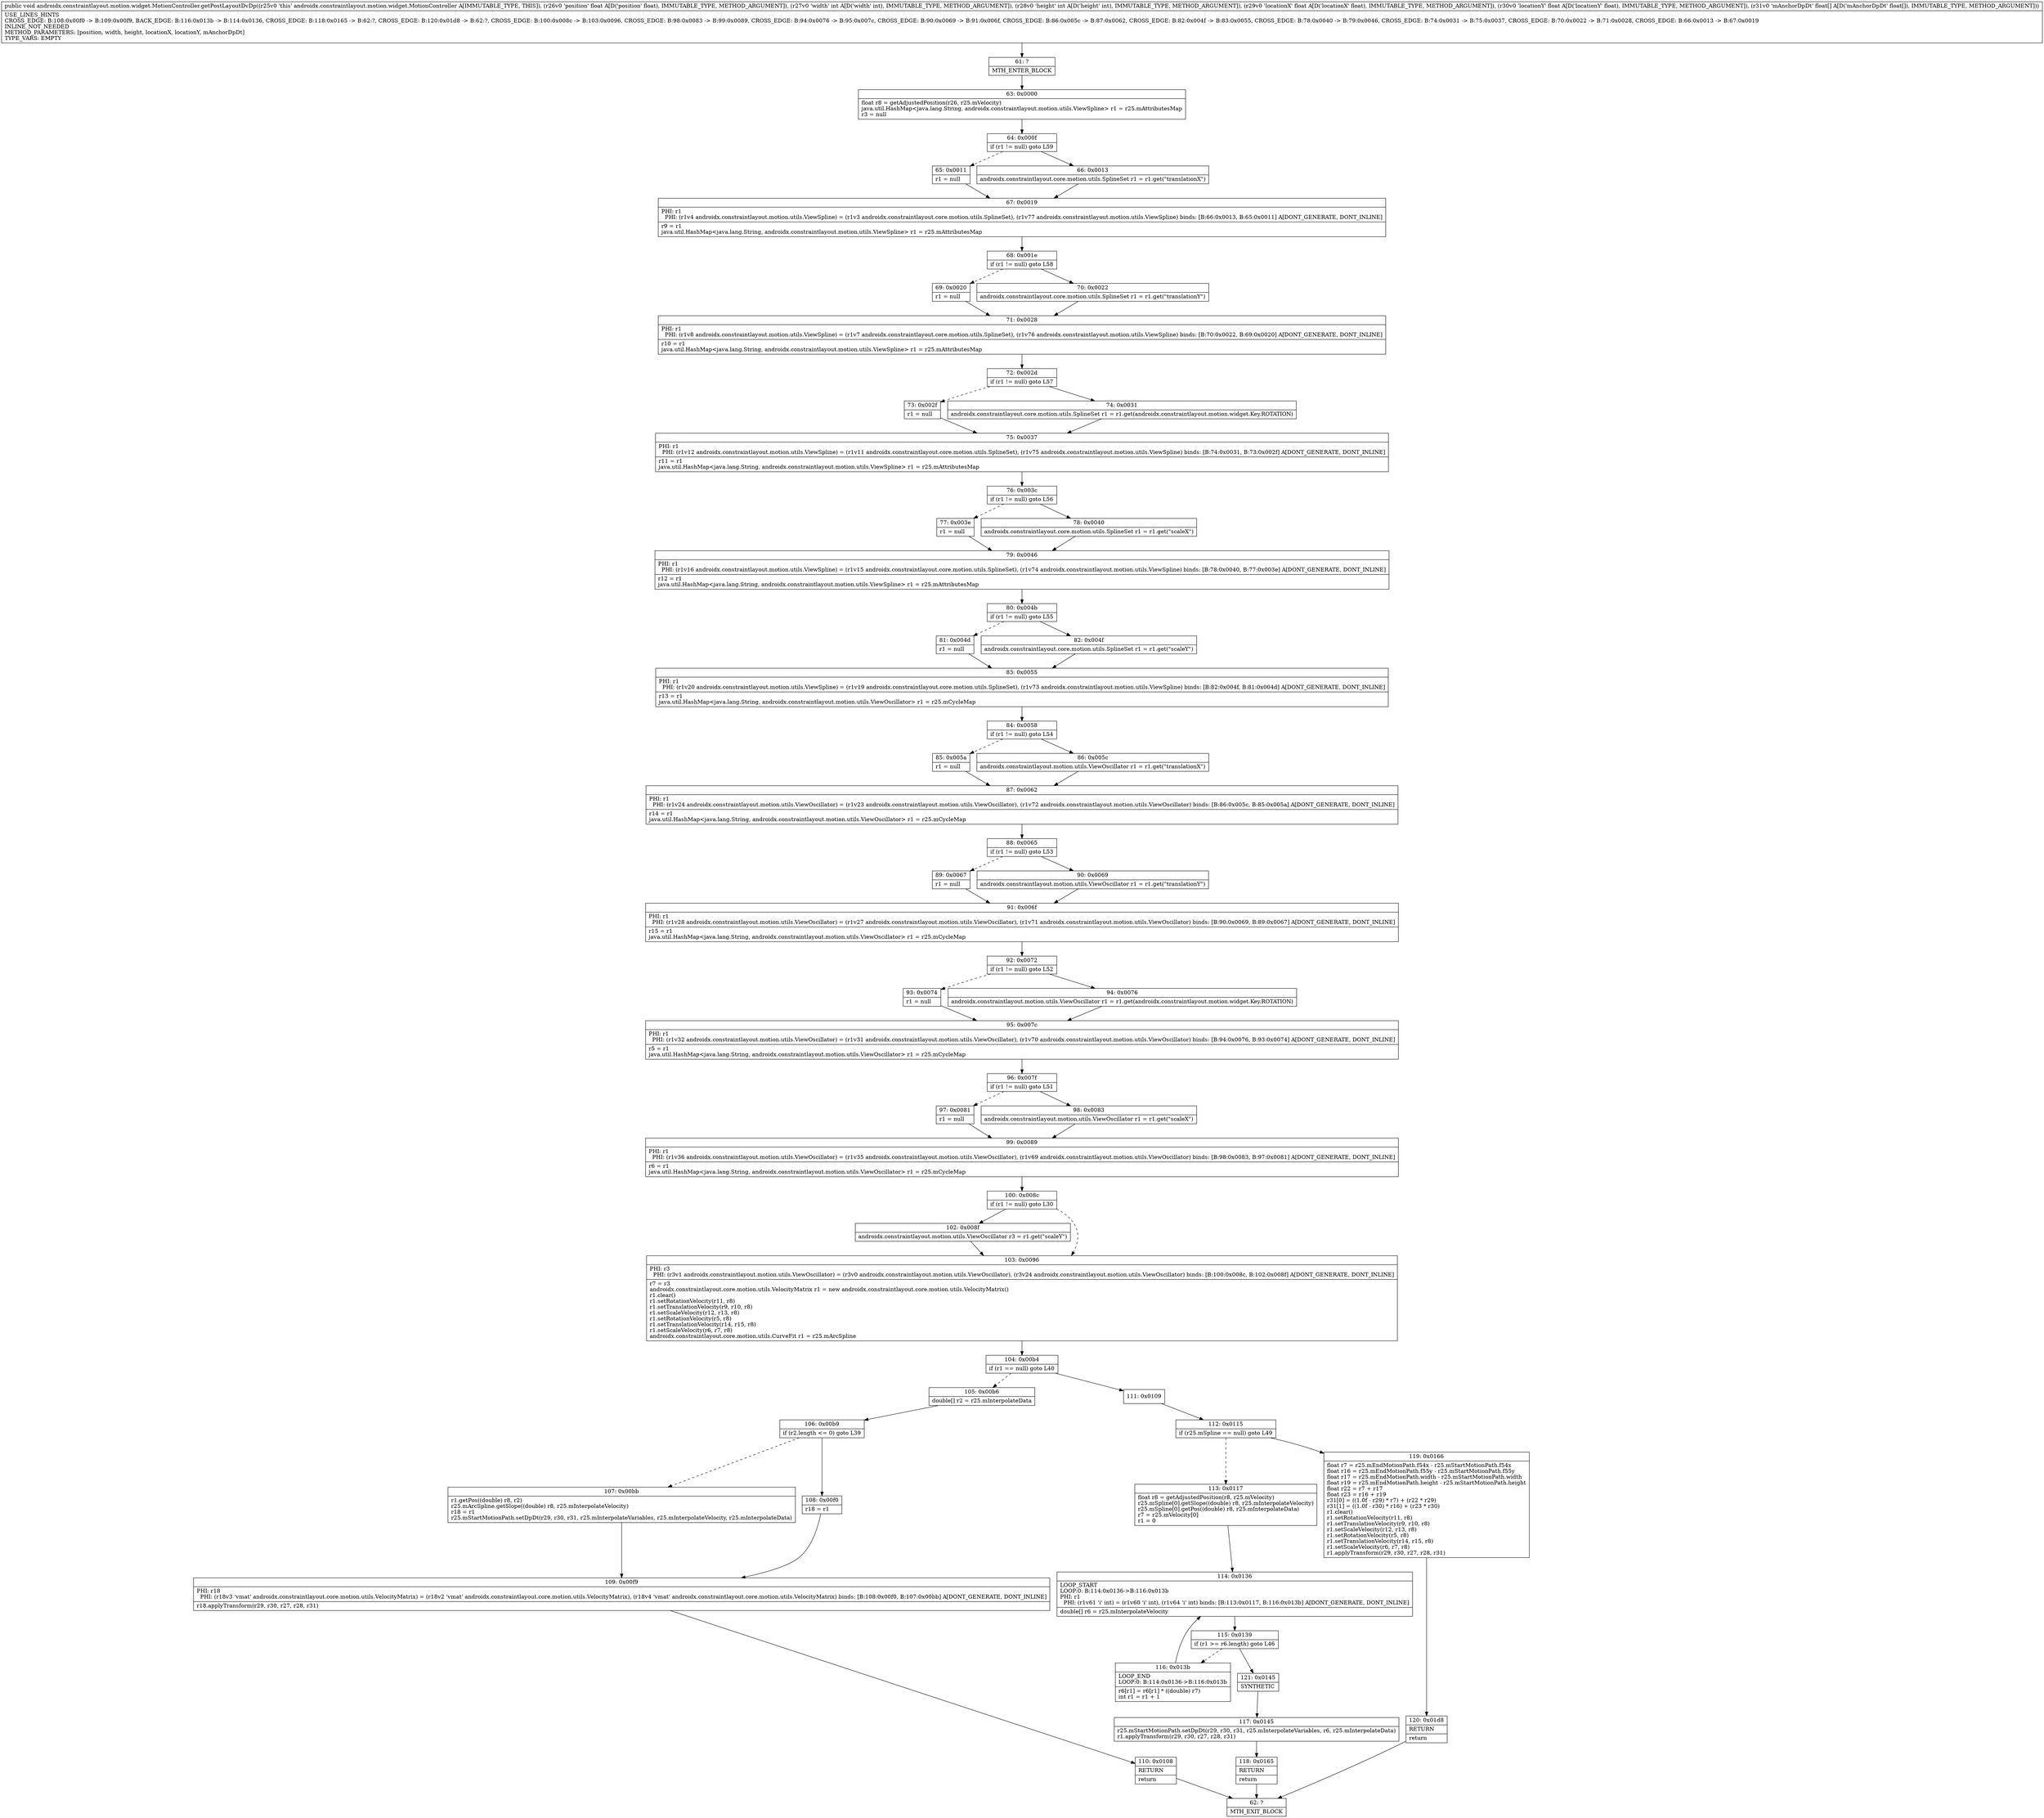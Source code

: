 digraph "CFG forandroidx.constraintlayout.motion.widget.MotionController.getPostLayoutDvDp(FIIFF[F)V" {
Node_61 [shape=record,label="{61\:\ ?|MTH_ENTER_BLOCK\l}"];
Node_63 [shape=record,label="{63\:\ 0x0000|float r8 = getAdjustedPosition(r26, r25.mVelocity)\ljava.util.HashMap\<java.lang.String, androidx.constraintlayout.motion.utils.ViewSpline\> r1 = r25.mAttributesMap\lr3 = null\l}"];
Node_64 [shape=record,label="{64\:\ 0x000f|if (r1 != null) goto L59\l}"];
Node_65 [shape=record,label="{65\:\ 0x0011|r1 = null\l}"];
Node_67 [shape=record,label="{67\:\ 0x0019|PHI: r1 \l  PHI: (r1v4 androidx.constraintlayout.motion.utils.ViewSpline) = (r1v3 androidx.constraintlayout.core.motion.utils.SplineSet), (r1v77 androidx.constraintlayout.motion.utils.ViewSpline) binds: [B:66:0x0013, B:65:0x0011] A[DONT_GENERATE, DONT_INLINE]\l|r9 = r1\ljava.util.HashMap\<java.lang.String, androidx.constraintlayout.motion.utils.ViewSpline\> r1 = r25.mAttributesMap\l}"];
Node_68 [shape=record,label="{68\:\ 0x001e|if (r1 != null) goto L58\l}"];
Node_69 [shape=record,label="{69\:\ 0x0020|r1 = null\l}"];
Node_71 [shape=record,label="{71\:\ 0x0028|PHI: r1 \l  PHI: (r1v8 androidx.constraintlayout.motion.utils.ViewSpline) = (r1v7 androidx.constraintlayout.core.motion.utils.SplineSet), (r1v76 androidx.constraintlayout.motion.utils.ViewSpline) binds: [B:70:0x0022, B:69:0x0020] A[DONT_GENERATE, DONT_INLINE]\l|r10 = r1\ljava.util.HashMap\<java.lang.String, androidx.constraintlayout.motion.utils.ViewSpline\> r1 = r25.mAttributesMap\l}"];
Node_72 [shape=record,label="{72\:\ 0x002d|if (r1 != null) goto L57\l}"];
Node_73 [shape=record,label="{73\:\ 0x002f|r1 = null\l}"];
Node_75 [shape=record,label="{75\:\ 0x0037|PHI: r1 \l  PHI: (r1v12 androidx.constraintlayout.motion.utils.ViewSpline) = (r1v11 androidx.constraintlayout.core.motion.utils.SplineSet), (r1v75 androidx.constraintlayout.motion.utils.ViewSpline) binds: [B:74:0x0031, B:73:0x002f] A[DONT_GENERATE, DONT_INLINE]\l|r11 = r1\ljava.util.HashMap\<java.lang.String, androidx.constraintlayout.motion.utils.ViewSpline\> r1 = r25.mAttributesMap\l}"];
Node_76 [shape=record,label="{76\:\ 0x003c|if (r1 != null) goto L56\l}"];
Node_77 [shape=record,label="{77\:\ 0x003e|r1 = null\l}"];
Node_79 [shape=record,label="{79\:\ 0x0046|PHI: r1 \l  PHI: (r1v16 androidx.constraintlayout.motion.utils.ViewSpline) = (r1v15 androidx.constraintlayout.core.motion.utils.SplineSet), (r1v74 androidx.constraintlayout.motion.utils.ViewSpline) binds: [B:78:0x0040, B:77:0x003e] A[DONT_GENERATE, DONT_INLINE]\l|r12 = r1\ljava.util.HashMap\<java.lang.String, androidx.constraintlayout.motion.utils.ViewSpline\> r1 = r25.mAttributesMap\l}"];
Node_80 [shape=record,label="{80\:\ 0x004b|if (r1 != null) goto L55\l}"];
Node_81 [shape=record,label="{81\:\ 0x004d|r1 = null\l}"];
Node_83 [shape=record,label="{83\:\ 0x0055|PHI: r1 \l  PHI: (r1v20 androidx.constraintlayout.motion.utils.ViewSpline) = (r1v19 androidx.constraintlayout.core.motion.utils.SplineSet), (r1v73 androidx.constraintlayout.motion.utils.ViewSpline) binds: [B:82:0x004f, B:81:0x004d] A[DONT_GENERATE, DONT_INLINE]\l|r13 = r1\ljava.util.HashMap\<java.lang.String, androidx.constraintlayout.motion.utils.ViewOscillator\> r1 = r25.mCycleMap\l}"];
Node_84 [shape=record,label="{84\:\ 0x0058|if (r1 != null) goto L54\l}"];
Node_85 [shape=record,label="{85\:\ 0x005a|r1 = null\l}"];
Node_87 [shape=record,label="{87\:\ 0x0062|PHI: r1 \l  PHI: (r1v24 androidx.constraintlayout.motion.utils.ViewOscillator) = (r1v23 androidx.constraintlayout.motion.utils.ViewOscillator), (r1v72 androidx.constraintlayout.motion.utils.ViewOscillator) binds: [B:86:0x005c, B:85:0x005a] A[DONT_GENERATE, DONT_INLINE]\l|r14 = r1\ljava.util.HashMap\<java.lang.String, androidx.constraintlayout.motion.utils.ViewOscillator\> r1 = r25.mCycleMap\l}"];
Node_88 [shape=record,label="{88\:\ 0x0065|if (r1 != null) goto L53\l}"];
Node_89 [shape=record,label="{89\:\ 0x0067|r1 = null\l}"];
Node_91 [shape=record,label="{91\:\ 0x006f|PHI: r1 \l  PHI: (r1v28 androidx.constraintlayout.motion.utils.ViewOscillator) = (r1v27 androidx.constraintlayout.motion.utils.ViewOscillator), (r1v71 androidx.constraintlayout.motion.utils.ViewOscillator) binds: [B:90:0x0069, B:89:0x0067] A[DONT_GENERATE, DONT_INLINE]\l|r15 = r1\ljava.util.HashMap\<java.lang.String, androidx.constraintlayout.motion.utils.ViewOscillator\> r1 = r25.mCycleMap\l}"];
Node_92 [shape=record,label="{92\:\ 0x0072|if (r1 != null) goto L52\l}"];
Node_93 [shape=record,label="{93\:\ 0x0074|r1 = null\l}"];
Node_95 [shape=record,label="{95\:\ 0x007c|PHI: r1 \l  PHI: (r1v32 androidx.constraintlayout.motion.utils.ViewOscillator) = (r1v31 androidx.constraintlayout.motion.utils.ViewOscillator), (r1v70 androidx.constraintlayout.motion.utils.ViewOscillator) binds: [B:94:0x0076, B:93:0x0074] A[DONT_GENERATE, DONT_INLINE]\l|r5 = r1\ljava.util.HashMap\<java.lang.String, androidx.constraintlayout.motion.utils.ViewOscillator\> r1 = r25.mCycleMap\l}"];
Node_96 [shape=record,label="{96\:\ 0x007f|if (r1 != null) goto L51\l}"];
Node_97 [shape=record,label="{97\:\ 0x0081|r1 = null\l}"];
Node_99 [shape=record,label="{99\:\ 0x0089|PHI: r1 \l  PHI: (r1v36 androidx.constraintlayout.motion.utils.ViewOscillator) = (r1v35 androidx.constraintlayout.motion.utils.ViewOscillator), (r1v69 androidx.constraintlayout.motion.utils.ViewOscillator) binds: [B:98:0x0083, B:97:0x0081] A[DONT_GENERATE, DONT_INLINE]\l|r6 = r1\ljava.util.HashMap\<java.lang.String, androidx.constraintlayout.motion.utils.ViewOscillator\> r1 = r25.mCycleMap\l}"];
Node_100 [shape=record,label="{100\:\ 0x008c|if (r1 != null) goto L30\l}"];
Node_102 [shape=record,label="{102\:\ 0x008f|androidx.constraintlayout.motion.utils.ViewOscillator r3 = r1.get(\"scaleY\")\l}"];
Node_103 [shape=record,label="{103\:\ 0x0096|PHI: r3 \l  PHI: (r3v1 androidx.constraintlayout.motion.utils.ViewOscillator) = (r3v0 androidx.constraintlayout.motion.utils.ViewOscillator), (r3v24 androidx.constraintlayout.motion.utils.ViewOscillator) binds: [B:100:0x008c, B:102:0x008f] A[DONT_GENERATE, DONT_INLINE]\l|r7 = r3\landroidx.constraintlayout.core.motion.utils.VelocityMatrix r1 = new androidx.constraintlayout.core.motion.utils.VelocityMatrix()\lr1.clear()\lr1.setRotationVelocity(r11, r8)\lr1.setTranslationVelocity(r9, r10, r8)\lr1.setScaleVelocity(r12, r13, r8)\lr1.setRotationVelocity(r5, r8)\lr1.setTranslationVelocity(r14, r15, r8)\lr1.setScaleVelocity(r6, r7, r8)\landroidx.constraintlayout.core.motion.utils.CurveFit r1 = r25.mArcSpline\l}"];
Node_104 [shape=record,label="{104\:\ 0x00b4|if (r1 == null) goto L40\l}"];
Node_105 [shape=record,label="{105\:\ 0x00b6|double[] r2 = r25.mInterpolateData\l}"];
Node_106 [shape=record,label="{106\:\ 0x00b9|if (r2.length \<= 0) goto L39\l}"];
Node_107 [shape=record,label="{107\:\ 0x00bb|r1.getPos((double) r8, r2)\lr25.mArcSpline.getSlope((double) r8, r25.mInterpolateVelocity)\lr18 = r1\lr25.mStartMotionPath.setDpDt(r29, r30, r31, r25.mInterpolateVariables, r25.mInterpolateVelocity, r25.mInterpolateData)\l}"];
Node_109 [shape=record,label="{109\:\ 0x00f9|PHI: r18 \l  PHI: (r18v3 'vmat' androidx.constraintlayout.core.motion.utils.VelocityMatrix) = (r18v2 'vmat' androidx.constraintlayout.core.motion.utils.VelocityMatrix), (r18v4 'vmat' androidx.constraintlayout.core.motion.utils.VelocityMatrix) binds: [B:108:0x00f0, B:107:0x00bb] A[DONT_GENERATE, DONT_INLINE]\l|r18.applyTransform(r29, r30, r27, r28, r31)\l}"];
Node_110 [shape=record,label="{110\:\ 0x0108|RETURN\l|return\l}"];
Node_62 [shape=record,label="{62\:\ ?|MTH_EXIT_BLOCK\l}"];
Node_108 [shape=record,label="{108\:\ 0x00f0|r18 = r1\l}"];
Node_111 [shape=record,label="{111\:\ 0x0109}"];
Node_112 [shape=record,label="{112\:\ 0x0115|if (r25.mSpline == null) goto L49\l}"];
Node_113 [shape=record,label="{113\:\ 0x0117|float r8 = getAdjustedPosition(r8, r25.mVelocity)\lr25.mSpline[0].getSlope((double) r8, r25.mInterpolateVelocity)\lr25.mSpline[0].getPos((double) r8, r25.mInterpolateData)\lr7 = r25.mVelocity[0]\lr1 = 0\l}"];
Node_114 [shape=record,label="{114\:\ 0x0136|LOOP_START\lLOOP:0: B:114:0x0136\-\>B:116:0x013b\lPHI: r1 \l  PHI: (r1v61 'i' int) = (r1v60 'i' int), (r1v64 'i' int) binds: [B:113:0x0117, B:116:0x013b] A[DONT_GENERATE, DONT_INLINE]\l|double[] r6 = r25.mInterpolateVelocity\l}"];
Node_115 [shape=record,label="{115\:\ 0x0139|if (r1 \>= r6.length) goto L46\l}"];
Node_116 [shape=record,label="{116\:\ 0x013b|LOOP_END\lLOOP:0: B:114:0x0136\-\>B:116:0x013b\l|r6[r1] = r6[r1] * ((double) r7)\lint r1 = r1 + 1\l}"];
Node_121 [shape=record,label="{121\:\ 0x0145|SYNTHETIC\l}"];
Node_117 [shape=record,label="{117\:\ 0x0145|r25.mStartMotionPath.setDpDt(r29, r30, r31, r25.mInterpolateVariables, r6, r25.mInterpolateData)\lr1.applyTransform(r29, r30, r27, r28, r31)\l}"];
Node_118 [shape=record,label="{118\:\ 0x0165|RETURN\l|return\l}"];
Node_119 [shape=record,label="{119\:\ 0x0166|float r7 = r25.mEndMotionPath.f54x \- r25.mStartMotionPath.f54x\lfloat r16 = r25.mEndMotionPath.f55y \- r25.mStartMotionPath.f55y\lfloat r17 = r25.mEndMotionPath.width \- r25.mStartMotionPath.width\lfloat r19 = r25.mEndMotionPath.height \- r25.mStartMotionPath.height\lfloat r22 = r7 + r17\lfloat r23 = r16 + r19\lr31[0] = ((1.0f \- r29) * r7) + (r22 * r29)\lr31[1] = ((1.0f \- r30) * r16) + (r23 * r30)\lr1.clear()\lr1.setRotationVelocity(r11, r8)\lr1.setTranslationVelocity(r9, r10, r8)\lr1.setScaleVelocity(r12, r13, r8)\lr1.setRotationVelocity(r5, r8)\lr1.setTranslationVelocity(r14, r15, r8)\lr1.setScaleVelocity(r6, r7, r8)\lr1.applyTransform(r29, r30, r27, r28, r31)\l}"];
Node_120 [shape=record,label="{120\:\ 0x01d8|RETURN\l|return\l}"];
Node_98 [shape=record,label="{98\:\ 0x0083|androidx.constraintlayout.motion.utils.ViewOscillator r1 = r1.get(\"scaleX\")\l}"];
Node_94 [shape=record,label="{94\:\ 0x0076|androidx.constraintlayout.motion.utils.ViewOscillator r1 = r1.get(androidx.constraintlayout.motion.widget.Key.ROTATION)\l}"];
Node_90 [shape=record,label="{90\:\ 0x0069|androidx.constraintlayout.motion.utils.ViewOscillator r1 = r1.get(\"translationY\")\l}"];
Node_86 [shape=record,label="{86\:\ 0x005c|androidx.constraintlayout.motion.utils.ViewOscillator r1 = r1.get(\"translationX\")\l}"];
Node_82 [shape=record,label="{82\:\ 0x004f|androidx.constraintlayout.core.motion.utils.SplineSet r1 = r1.get(\"scaleY\")\l}"];
Node_78 [shape=record,label="{78\:\ 0x0040|androidx.constraintlayout.core.motion.utils.SplineSet r1 = r1.get(\"scaleX\")\l}"];
Node_74 [shape=record,label="{74\:\ 0x0031|androidx.constraintlayout.core.motion.utils.SplineSet r1 = r1.get(androidx.constraintlayout.motion.widget.Key.ROTATION)\l}"];
Node_70 [shape=record,label="{70\:\ 0x0022|androidx.constraintlayout.core.motion.utils.SplineSet r1 = r1.get(\"translationY\")\l}"];
Node_66 [shape=record,label="{66\:\ 0x0013|androidx.constraintlayout.core.motion.utils.SplineSet r1 = r1.get(\"translationX\")\l}"];
MethodNode[shape=record,label="{public void androidx.constraintlayout.motion.widget.MotionController.getPostLayoutDvDp((r25v0 'this' androidx.constraintlayout.motion.widget.MotionController A[IMMUTABLE_TYPE, THIS]), (r26v0 'position' float A[D('position' float), IMMUTABLE_TYPE, METHOD_ARGUMENT]), (r27v0 'width' int A[D('width' int), IMMUTABLE_TYPE, METHOD_ARGUMENT]), (r28v0 'height' int A[D('height' int), IMMUTABLE_TYPE, METHOD_ARGUMENT]), (r29v0 'locationX' float A[D('locationX' float), IMMUTABLE_TYPE, METHOD_ARGUMENT]), (r30v0 'locationY' float A[D('locationY' float), IMMUTABLE_TYPE, METHOD_ARGUMENT]), (r31v0 'mAnchorDpDt' float[] A[D('mAnchorDpDt' float[]), IMMUTABLE_TYPE, METHOD_ARGUMENT]))  | USE_LINES_HINTS\lCROSS_EDGE: B:108:0x00f0 \-\> B:109:0x00f9, BACK_EDGE: B:116:0x013b \-\> B:114:0x0136, CROSS_EDGE: B:118:0x0165 \-\> B:62:?, CROSS_EDGE: B:120:0x01d8 \-\> B:62:?, CROSS_EDGE: B:100:0x008c \-\> B:103:0x0096, CROSS_EDGE: B:98:0x0083 \-\> B:99:0x0089, CROSS_EDGE: B:94:0x0076 \-\> B:95:0x007c, CROSS_EDGE: B:90:0x0069 \-\> B:91:0x006f, CROSS_EDGE: B:86:0x005c \-\> B:87:0x0062, CROSS_EDGE: B:82:0x004f \-\> B:83:0x0055, CROSS_EDGE: B:78:0x0040 \-\> B:79:0x0046, CROSS_EDGE: B:74:0x0031 \-\> B:75:0x0037, CROSS_EDGE: B:70:0x0022 \-\> B:71:0x0028, CROSS_EDGE: B:66:0x0013 \-\> B:67:0x0019\lINLINE_NOT_NEEDED\lMETHOD_PARAMETERS: [position, width, height, locationX, locationY, mAnchorDpDt]\lTYPE_VARS: EMPTY\l}"];
MethodNode -> Node_61;Node_61 -> Node_63;
Node_63 -> Node_64;
Node_64 -> Node_65[style=dashed];
Node_64 -> Node_66;
Node_65 -> Node_67;
Node_67 -> Node_68;
Node_68 -> Node_69[style=dashed];
Node_68 -> Node_70;
Node_69 -> Node_71;
Node_71 -> Node_72;
Node_72 -> Node_73[style=dashed];
Node_72 -> Node_74;
Node_73 -> Node_75;
Node_75 -> Node_76;
Node_76 -> Node_77[style=dashed];
Node_76 -> Node_78;
Node_77 -> Node_79;
Node_79 -> Node_80;
Node_80 -> Node_81[style=dashed];
Node_80 -> Node_82;
Node_81 -> Node_83;
Node_83 -> Node_84;
Node_84 -> Node_85[style=dashed];
Node_84 -> Node_86;
Node_85 -> Node_87;
Node_87 -> Node_88;
Node_88 -> Node_89[style=dashed];
Node_88 -> Node_90;
Node_89 -> Node_91;
Node_91 -> Node_92;
Node_92 -> Node_93[style=dashed];
Node_92 -> Node_94;
Node_93 -> Node_95;
Node_95 -> Node_96;
Node_96 -> Node_97[style=dashed];
Node_96 -> Node_98;
Node_97 -> Node_99;
Node_99 -> Node_100;
Node_100 -> Node_102;
Node_100 -> Node_103[style=dashed];
Node_102 -> Node_103;
Node_103 -> Node_104;
Node_104 -> Node_105[style=dashed];
Node_104 -> Node_111;
Node_105 -> Node_106;
Node_106 -> Node_107[style=dashed];
Node_106 -> Node_108;
Node_107 -> Node_109;
Node_109 -> Node_110;
Node_110 -> Node_62;
Node_108 -> Node_109;
Node_111 -> Node_112;
Node_112 -> Node_113[style=dashed];
Node_112 -> Node_119;
Node_113 -> Node_114;
Node_114 -> Node_115;
Node_115 -> Node_116[style=dashed];
Node_115 -> Node_121;
Node_116 -> Node_114;
Node_121 -> Node_117;
Node_117 -> Node_118;
Node_118 -> Node_62;
Node_119 -> Node_120;
Node_120 -> Node_62;
Node_98 -> Node_99;
Node_94 -> Node_95;
Node_90 -> Node_91;
Node_86 -> Node_87;
Node_82 -> Node_83;
Node_78 -> Node_79;
Node_74 -> Node_75;
Node_70 -> Node_71;
Node_66 -> Node_67;
}

